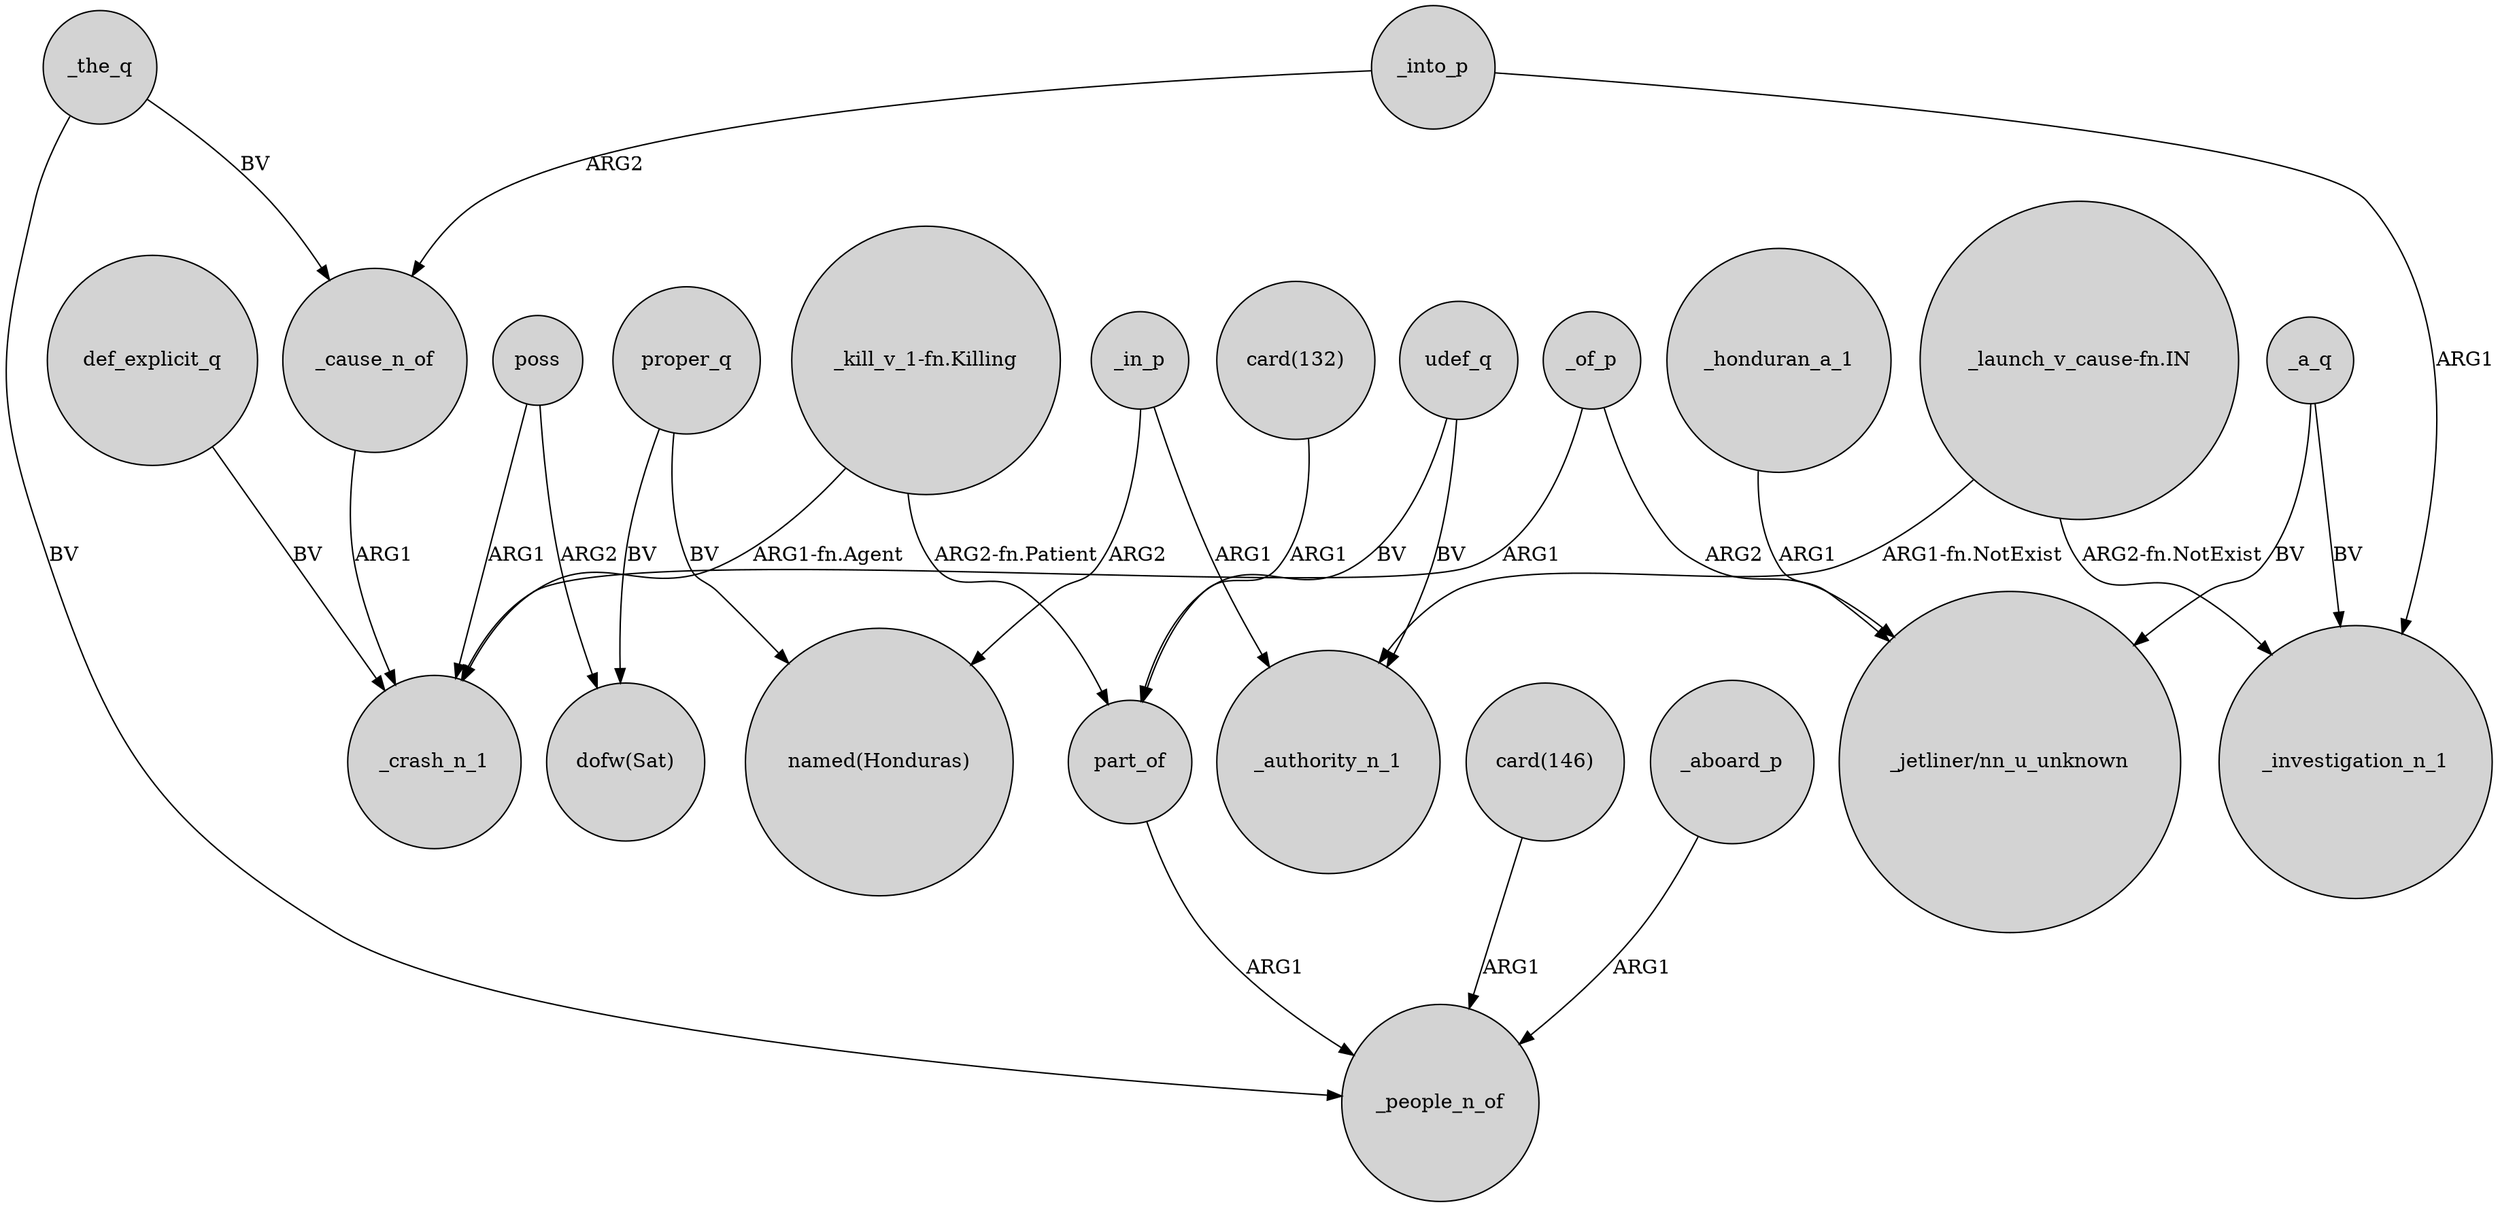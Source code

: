 digraph {
	node [shape=circle style=filled]
	_the_q -> _cause_n_of [label=BV]
	poss -> "dofw(Sat)" [label=ARG2]
	_a_q -> "_jetliner/nn_u_unknown" [label=BV]
	_of_p -> _crash_n_1 [label=ARG1]
	_into_p -> _investigation_n_1 [label=ARG1]
	_honduran_a_1 -> "_jetliner/nn_u_unknown" [label=ARG1]
	udef_q -> part_of [label=BV]
	"card(146)" -> _people_n_of [label=ARG1]
	proper_q -> "named(Honduras)" [label=BV]
	proper_q -> "dofw(Sat)" [label=BV]
	"_launch_v_cause-fn.IN" -> _authority_n_1 [label="ARG1-fn.NotExist"]
	poss -> _crash_n_1 [label=ARG1]
	"_launch_v_cause-fn.IN" -> _investigation_n_1 [label="ARG2-fn.NotExist"]
	"_kill_v_1-fn.Killing" -> part_of [label="ARG2-fn.Patient"]
	udef_q -> _authority_n_1 [label=BV]
	_a_q -> _investigation_n_1 [label=BV]
	_in_p -> _authority_n_1 [label=ARG1]
	_of_p -> "_jetliner/nn_u_unknown" [label=ARG2]
	_aboard_p -> _people_n_of [label=ARG1]
	_into_p -> _cause_n_of [label=ARG2]
	_cause_n_of -> _crash_n_1 [label=ARG1]
	part_of -> _people_n_of [label=ARG1]
	def_explicit_q -> _crash_n_1 [label=BV]
	"_kill_v_1-fn.Killing" -> _crash_n_1 [label="ARG1-fn.Agent"]
	_the_q -> _people_n_of [label=BV]
	"card(132)" -> part_of [label=ARG1]
	_in_p -> "named(Honduras)" [label=ARG2]
}
